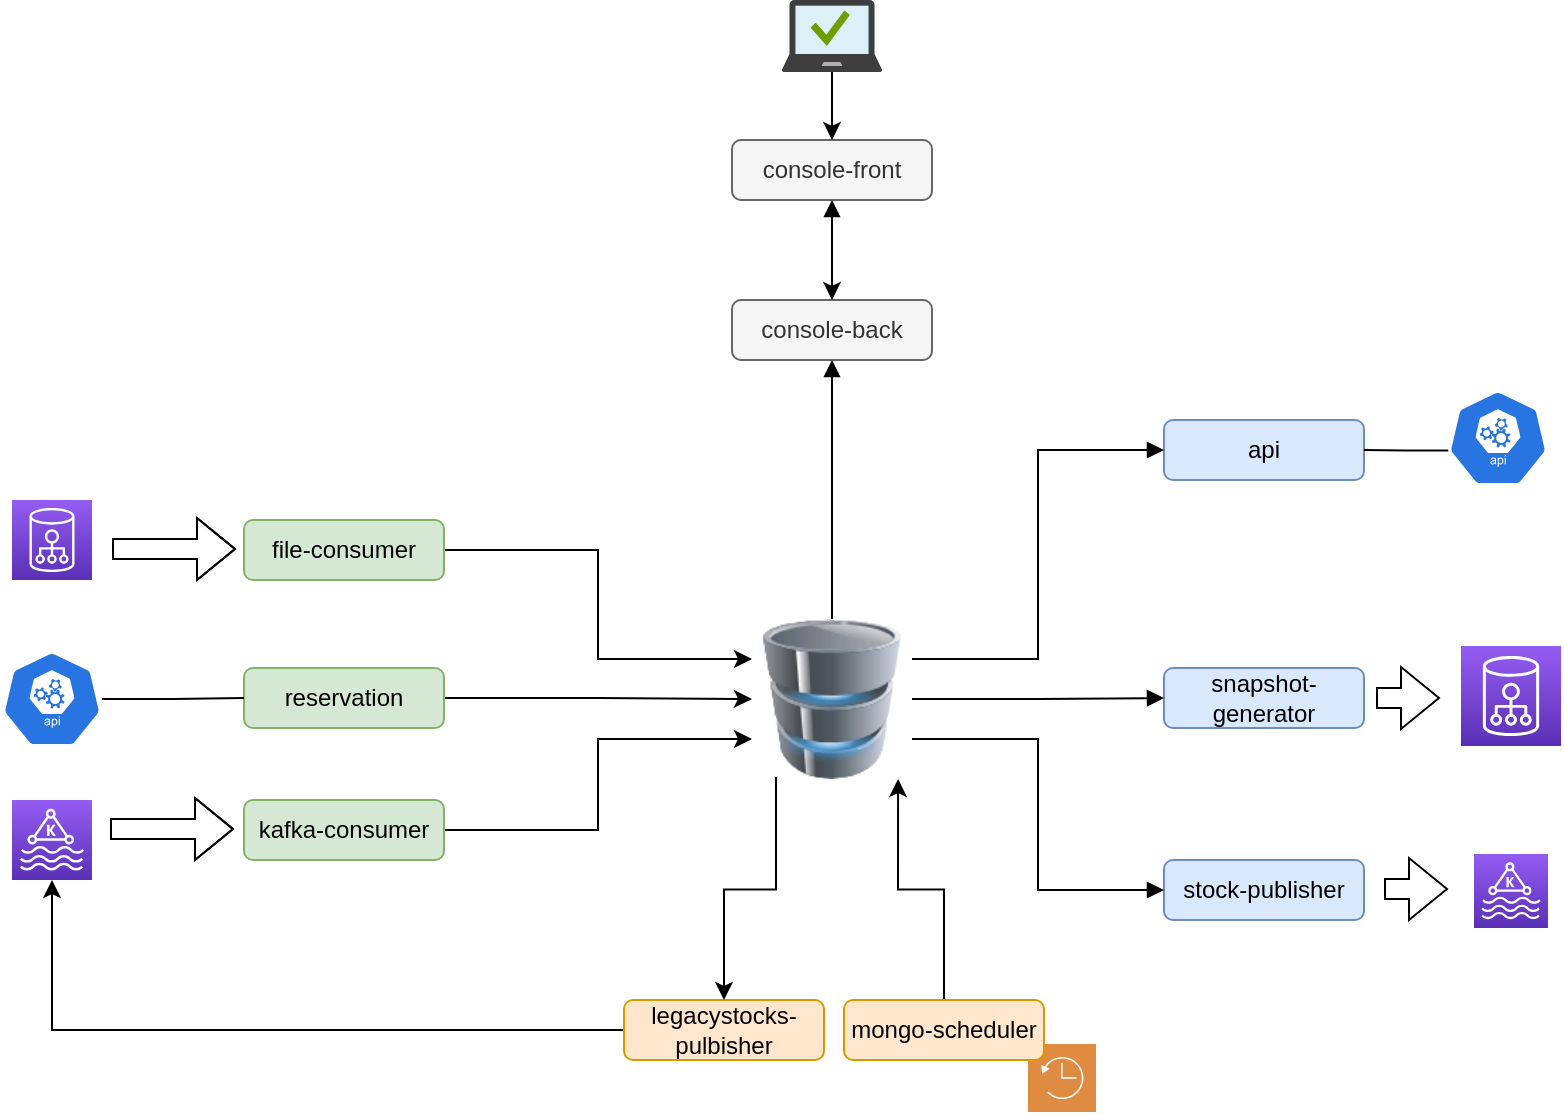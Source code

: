 <mxfile version="16.6.5" type="github">
  <diagram id="prtHgNgQTEPvFCAcTncT" name="Page-1">
    <mxGraphModel dx="1186" dy="764" grid="1" gridSize="10" guides="1" tooltips="1" connect="1" arrows="1" fold="1" page="1" pageScale="1" pageWidth="827" pageHeight="1169" math="0" shadow="0">
      <root>
        <mxCell id="0" />
        <mxCell id="1" parent="0" />
        <mxCell id="MWaIb_sKji3ZJbM-h5nQ-73" value="" style="sketch=0;pointerEvents=1;shadow=0;dashed=0;html=1;strokeColor=none;fillColor=#DF8C42;labelPosition=center;verticalLabelPosition=bottom;verticalAlign=top;align=center;outlineConnect=0;shape=mxgraph.veeam2.scheduled_backups;" vertex="1" parent="1">
          <mxGeometry x="542" y="552" width="34" height="34" as="geometry" />
        </mxCell>
        <mxCell id="MWaIb_sKji3ZJbM-h5nQ-90" style="edgeStyle=orthogonalEdgeStyle;rounded=0;orthogonalLoop=1;jettySize=auto;html=1;entryX=0;entryY=0.25;entryDx=0;entryDy=0;startArrow=none;startFill=0;strokeWidth=1;" edge="1" parent="1" source="MWaIb_sKji3ZJbM-h5nQ-2" target="MWaIb_sKji3ZJbM-h5nQ-87">
          <mxGeometry relative="1" as="geometry" />
        </mxCell>
        <mxCell id="MWaIb_sKji3ZJbM-h5nQ-2" value="file-consumer" style="rounded=1;whiteSpace=wrap;html=1;fillColor=#d5e8d4;strokeColor=#82b366;" vertex="1" parent="1">
          <mxGeometry x="150" y="290" width="100" height="30" as="geometry" />
        </mxCell>
        <mxCell id="MWaIb_sKji3ZJbM-h5nQ-92" style="edgeStyle=orthogonalEdgeStyle;rounded=0;orthogonalLoop=1;jettySize=auto;html=1;entryX=0;entryY=0.75;entryDx=0;entryDy=0;startArrow=none;startFill=0;strokeWidth=1;" edge="1" parent="1" source="MWaIb_sKji3ZJbM-h5nQ-3" target="MWaIb_sKji3ZJbM-h5nQ-87">
          <mxGeometry relative="1" as="geometry" />
        </mxCell>
        <mxCell id="MWaIb_sKji3ZJbM-h5nQ-3" value="kafka-consumer" style="rounded=1;whiteSpace=wrap;html=1;fillColor=#d5e8d4;strokeColor=#82b366;" vertex="1" parent="1">
          <mxGeometry x="150" y="430" width="100" height="30" as="geometry" />
        </mxCell>
        <mxCell id="MWaIb_sKji3ZJbM-h5nQ-91" style="edgeStyle=orthogonalEdgeStyle;rounded=0;orthogonalLoop=1;jettySize=auto;html=1;entryX=0;entryY=0.5;entryDx=0;entryDy=0;startArrow=none;startFill=0;strokeWidth=1;" edge="1" parent="1" source="MWaIb_sKji3ZJbM-h5nQ-4" target="MWaIb_sKji3ZJbM-h5nQ-87">
          <mxGeometry relative="1" as="geometry" />
        </mxCell>
        <mxCell id="MWaIb_sKji3ZJbM-h5nQ-4" value="reservation" style="rounded=1;whiteSpace=wrap;html=1;fillColor=#d5e8d4;strokeColor=#82b366;" vertex="1" parent="1">
          <mxGeometry x="150" y="364" width="100" height="30" as="geometry" />
        </mxCell>
        <mxCell id="MWaIb_sKji3ZJbM-h5nQ-5" value="api" style="rounded=1;whiteSpace=wrap;html=1;fillColor=#dae8fc;strokeColor=#6c8ebf;" vertex="1" parent="1">
          <mxGeometry x="610" y="240" width="100" height="30" as="geometry" />
        </mxCell>
        <mxCell id="MWaIb_sKji3ZJbM-h5nQ-6" value="snapshot-generator" style="rounded=1;whiteSpace=wrap;html=1;fillColor=#dae8fc;strokeColor=#6c8ebf;" vertex="1" parent="1">
          <mxGeometry x="610" y="364" width="100" height="30" as="geometry" />
        </mxCell>
        <mxCell id="MWaIb_sKji3ZJbM-h5nQ-7" value="stock-publisher" style="rounded=1;whiteSpace=wrap;html=1;fillColor=#dae8fc;strokeColor=#6c8ebf;" vertex="1" parent="1">
          <mxGeometry x="610" y="460" width="100" height="30" as="geometry" />
        </mxCell>
        <mxCell id="MWaIb_sKji3ZJbM-h5nQ-8" value="console-back" style="rounded=1;whiteSpace=wrap;html=1;fillColor=#f5f5f5;fontColor=#333333;strokeColor=#666666;" vertex="1" parent="1">
          <mxGeometry x="394" y="180" width="100" height="30" as="geometry" />
        </mxCell>
        <mxCell id="MWaIb_sKji3ZJbM-h5nQ-10" value="console-front" style="rounded=1;whiteSpace=wrap;html=1;fillColor=#f5f5f5;fontColor=#333333;strokeColor=#666666;" vertex="1" parent="1">
          <mxGeometry x="394" y="100" width="100" height="30" as="geometry" />
        </mxCell>
        <mxCell id="MWaIb_sKji3ZJbM-h5nQ-86" style="edgeStyle=orthogonalEdgeStyle;rounded=0;orthogonalLoop=1;jettySize=auto;html=1;startArrow=none;startFill=0;strokeWidth=1;entryX=0.5;entryY=1;entryDx=0;entryDy=0;entryPerimeter=0;" edge="1" parent="1" source="MWaIb_sKji3ZJbM-h5nQ-11" target="MWaIb_sKji3ZJbM-h5nQ-77">
          <mxGeometry relative="1" as="geometry">
            <mxPoint x="60" y="480" as="targetPoint" />
          </mxGeometry>
        </mxCell>
        <mxCell id="MWaIb_sKji3ZJbM-h5nQ-11" value="legacystocks-pulbisher" style="rounded=1;whiteSpace=wrap;html=1;fillColor=#ffe6cc;strokeColor=#d79b00;" vertex="1" parent="1">
          <mxGeometry x="340" y="530" width="100" height="30" as="geometry" />
        </mxCell>
        <mxCell id="MWaIb_sKji3ZJbM-h5nQ-94" style="edgeStyle=orthogonalEdgeStyle;rounded=0;orthogonalLoop=1;jettySize=auto;html=1;entryX=0.913;entryY=1;entryDx=0;entryDy=0;startArrow=none;startFill=0;strokeWidth=1;entryPerimeter=0;" edge="1" parent="1" source="MWaIb_sKji3ZJbM-h5nQ-13" target="MWaIb_sKji3ZJbM-h5nQ-87">
          <mxGeometry relative="1" as="geometry" />
        </mxCell>
        <mxCell id="MWaIb_sKji3ZJbM-h5nQ-13" value="mongo-scheduler" style="rounded=1;whiteSpace=wrap;html=1;fillColor=#ffe6cc;strokeColor=#d79b00;" vertex="1" parent="1">
          <mxGeometry x="450" y="530" width="100" height="30" as="geometry" />
        </mxCell>
        <mxCell id="MWaIb_sKji3ZJbM-h5nQ-24" style="edgeStyle=orthogonalEdgeStyle;rounded=0;orthogonalLoop=1;jettySize=auto;html=1;exitX=0.5;exitY=1;exitDx=0;exitDy=0;startArrow=block;startFill=1;entryX=0.5;entryY=0;entryDx=0;entryDy=0;" edge="1" parent="1" source="MWaIb_sKji3ZJbM-h5nQ-10" target="MWaIb_sKji3ZJbM-h5nQ-8">
          <mxGeometry relative="1" as="geometry">
            <mxPoint x="454" y="220" as="sourcePoint" />
            <mxPoint x="454" y="345" as="targetPoint" />
            <Array as="points">
              <mxPoint x="444" y="160" />
              <mxPoint x="444" y="160" />
            </Array>
          </mxGeometry>
        </mxCell>
        <mxCell id="MWaIb_sKji3ZJbM-h5nQ-57" value="" style="shape=flexArrow;endArrow=classic;html=1;rounded=0;strokeWidth=1;" edge="1" parent="1">
          <mxGeometry width="50" height="50" relative="1" as="geometry">
            <mxPoint x="83" y="444.5" as="sourcePoint" />
            <mxPoint x="145" y="444.5" as="targetPoint" />
            <Array as="points">
              <mxPoint x="115" y="444.5" />
            </Array>
          </mxGeometry>
        </mxCell>
        <mxCell id="MWaIb_sKji3ZJbM-h5nQ-58" value="" style="shape=flexArrow;endArrow=classic;html=1;rounded=0;strokeWidth=1;" edge="1" parent="1">
          <mxGeometry width="50" height="50" relative="1" as="geometry">
            <mxPoint x="84" y="304.5" as="sourcePoint" />
            <mxPoint x="146" y="304.5" as="targetPoint" />
            <Array as="points">
              <mxPoint x="116" y="304.5" />
            </Array>
          </mxGeometry>
        </mxCell>
        <mxCell id="MWaIb_sKji3ZJbM-h5nQ-71" style="edgeStyle=orthogonalEdgeStyle;rounded=0;orthogonalLoop=1;jettySize=auto;html=1;startArrow=none;startFill=0;strokeWidth=1;" edge="1" parent="1" source="MWaIb_sKji3ZJbM-h5nQ-70" target="MWaIb_sKji3ZJbM-h5nQ-10">
          <mxGeometry relative="1" as="geometry" />
        </mxCell>
        <mxCell id="MWaIb_sKji3ZJbM-h5nQ-70" value="" style="sketch=0;aspect=fixed;html=1;points=[];align=center;image;fontSize=12;image=img/lib/mscae/Managed_Desktop.svg;" vertex="1" parent="1">
          <mxGeometry x="419" y="30" width="50" height="36" as="geometry" />
        </mxCell>
        <mxCell id="MWaIb_sKji3ZJbM-h5nQ-102" style="edgeStyle=orthogonalEdgeStyle;rounded=0;orthogonalLoop=1;jettySize=auto;html=1;exitX=0.005;exitY=0.63;exitDx=0;exitDy=0;exitPerimeter=0;entryX=1;entryY=0.5;entryDx=0;entryDy=0;startArrow=none;startFill=0;endArrow=none;endFill=0;strokeWidth=1;" edge="1" parent="1" source="MWaIb_sKji3ZJbM-h5nQ-74" target="MWaIb_sKji3ZJbM-h5nQ-5">
          <mxGeometry relative="1" as="geometry" />
        </mxCell>
        <mxCell id="MWaIb_sKji3ZJbM-h5nQ-74" value="" style="sketch=0;html=1;dashed=0;whitespace=wrap;fillColor=#2875E2;strokeColor=#ffffff;points=[[0.005,0.63,0],[0.1,0.2,0],[0.9,0.2,0],[0.5,0,0],[0.995,0.63,0],[0.72,0.99,0],[0.5,1,0],[0.28,0.99,0]];shape=mxgraph.kubernetes.icon;prIcon=api" vertex="1" parent="1">
          <mxGeometry x="752" y="225" width="50" height="48" as="geometry" />
        </mxCell>
        <mxCell id="MWaIb_sKji3ZJbM-h5nQ-76" style="edgeStyle=orthogonalEdgeStyle;rounded=0;orthogonalLoop=1;jettySize=auto;html=1;startArrow=none;startFill=0;strokeWidth=1;endArrow=none;endFill=0;" edge="1" parent="1" source="MWaIb_sKji3ZJbM-h5nQ-75" target="MWaIb_sKji3ZJbM-h5nQ-4">
          <mxGeometry relative="1" as="geometry" />
        </mxCell>
        <mxCell id="MWaIb_sKji3ZJbM-h5nQ-75" value="" style="sketch=0;html=1;dashed=0;whitespace=wrap;fillColor=#2875E2;strokeColor=#ffffff;points=[[0.005,0.63,0],[0.1,0.2,0],[0.9,0.2,0],[0.5,0,0],[0.995,0.63,0],[0.72,0.99,0],[0.5,1,0],[0.28,0.99,0]];shape=mxgraph.kubernetes.icon;prIcon=api" vertex="1" parent="1">
          <mxGeometry x="29" y="355.5" width="50" height="48" as="geometry" />
        </mxCell>
        <mxCell id="MWaIb_sKji3ZJbM-h5nQ-77" value="" style="sketch=0;points=[[0,0,0],[0.25,0,0],[0.5,0,0],[0.75,0,0],[1,0,0],[0,1,0],[0.25,1,0],[0.5,1,0],[0.75,1,0],[1,1,0],[0,0.25,0],[0,0.5,0],[0,0.75,0],[1,0.25,0],[1,0.5,0],[1,0.75,0]];outlineConnect=0;fontColor=#232F3E;gradientColor=#945DF2;gradientDirection=north;fillColor=#5A30B5;strokeColor=#ffffff;dashed=0;verticalLabelPosition=bottom;verticalAlign=top;align=center;html=1;fontSize=12;fontStyle=0;aspect=fixed;shape=mxgraph.aws4.resourceIcon;resIcon=mxgraph.aws4.managed_streaming_for_kafka;" vertex="1" parent="1">
          <mxGeometry x="34" y="430" width="40" height="40" as="geometry" />
        </mxCell>
        <mxCell id="MWaIb_sKji3ZJbM-h5nQ-83" value="" style="sketch=0;points=[[0,0,0],[0.25,0,0],[0.5,0,0],[0.75,0,0],[1,0,0],[0,1,0],[0.25,1,0],[0.5,1,0],[0.75,1,0],[1,1,0],[0,0.25,0],[0,0.5,0],[0,0.75,0],[1,0.25,0],[1,0.5,0],[1,0.75,0]];outlineConnect=0;fontColor=#232F3E;gradientColor=#945DF2;gradientDirection=north;fillColor=#5A30B5;strokeColor=#ffffff;dashed=0;verticalLabelPosition=bottom;verticalAlign=top;align=center;html=1;fontSize=12;fontStyle=0;aspect=fixed;shape=mxgraph.aws4.resourceIcon;resIcon=mxgraph.aws4.managed_streaming_for_kafka;" vertex="1" parent="1">
          <mxGeometry x="765" y="457" width="37" height="37" as="geometry" />
        </mxCell>
        <mxCell id="MWaIb_sKji3ZJbM-h5nQ-93" style="edgeStyle=orthogonalEdgeStyle;rounded=0;orthogonalLoop=1;jettySize=auto;html=1;exitX=0.15;exitY=0.988;exitDx=0;exitDy=0;entryX=0.5;entryY=0;entryDx=0;entryDy=0;startArrow=none;startFill=0;strokeWidth=1;exitPerimeter=0;" edge="1" parent="1" source="MWaIb_sKji3ZJbM-h5nQ-87" target="MWaIb_sKji3ZJbM-h5nQ-11">
          <mxGeometry relative="1" as="geometry" />
        </mxCell>
        <mxCell id="MWaIb_sKji3ZJbM-h5nQ-95" style="edgeStyle=orthogonalEdgeStyle;rounded=0;orthogonalLoop=1;jettySize=auto;html=1;exitX=1;exitY=0.25;exitDx=0;exitDy=0;entryX=0;entryY=0.5;entryDx=0;entryDy=0;startArrow=none;startFill=0;endArrow=block;endFill=1;strokeWidth=1;" edge="1" parent="1" source="MWaIb_sKji3ZJbM-h5nQ-87" target="MWaIb_sKji3ZJbM-h5nQ-5">
          <mxGeometry relative="1" as="geometry" />
        </mxCell>
        <mxCell id="MWaIb_sKji3ZJbM-h5nQ-96" style="edgeStyle=orthogonalEdgeStyle;rounded=0;orthogonalLoop=1;jettySize=auto;html=1;entryX=0.5;entryY=1;entryDx=0;entryDy=0;startArrow=none;startFill=0;endArrow=block;endFill=1;strokeWidth=1;" edge="1" parent="1" source="MWaIb_sKji3ZJbM-h5nQ-87" target="MWaIb_sKji3ZJbM-h5nQ-8">
          <mxGeometry relative="1" as="geometry" />
        </mxCell>
        <mxCell id="MWaIb_sKji3ZJbM-h5nQ-97" style="edgeStyle=orthogonalEdgeStyle;rounded=0;orthogonalLoop=1;jettySize=auto;html=1;exitX=1;exitY=0.75;exitDx=0;exitDy=0;entryX=0;entryY=0.5;entryDx=0;entryDy=0;startArrow=none;startFill=0;endArrow=block;endFill=1;strokeWidth=1;" edge="1" parent="1" source="MWaIb_sKji3ZJbM-h5nQ-87" target="MWaIb_sKji3ZJbM-h5nQ-7">
          <mxGeometry relative="1" as="geometry" />
        </mxCell>
        <mxCell id="MWaIb_sKji3ZJbM-h5nQ-98" style="edgeStyle=orthogonalEdgeStyle;rounded=0;orthogonalLoop=1;jettySize=auto;html=1;exitX=1;exitY=0.5;exitDx=0;exitDy=0;startArrow=none;startFill=0;endArrow=block;endFill=1;strokeWidth=1;" edge="1" parent="1" source="MWaIb_sKji3ZJbM-h5nQ-87" target="MWaIb_sKji3ZJbM-h5nQ-6">
          <mxGeometry relative="1" as="geometry" />
        </mxCell>
        <mxCell id="MWaIb_sKji3ZJbM-h5nQ-87" value="" style="image;html=1;image=img/lib/clip_art/computers/Database_128x128.png" vertex="1" parent="1">
          <mxGeometry x="404" y="339.5" width="80" height="80" as="geometry" />
        </mxCell>
        <mxCell id="MWaIb_sKji3ZJbM-h5nQ-99" value="" style="shape=flexArrow;endArrow=classic;html=1;rounded=0;strokeWidth=1;" edge="1" parent="1">
          <mxGeometry width="50" height="50" relative="1" as="geometry">
            <mxPoint x="716" y="379" as="sourcePoint" />
            <mxPoint x="748" y="379" as="targetPoint" />
            <Array as="points">
              <mxPoint x="748" y="379" />
            </Array>
          </mxGeometry>
        </mxCell>
        <mxCell id="MWaIb_sKji3ZJbM-h5nQ-107" value="" style="shape=flexArrow;endArrow=classic;html=1;rounded=0;strokeWidth=1;" edge="1" parent="1">
          <mxGeometry width="50" height="50" relative="1" as="geometry">
            <mxPoint x="720" y="474.5" as="sourcePoint" />
            <mxPoint x="752" y="474.5" as="targetPoint" />
            <Array as="points">
              <mxPoint x="752" y="474.5" />
            </Array>
          </mxGeometry>
        </mxCell>
        <mxCell id="MWaIb_sKji3ZJbM-h5nQ-111" value="" style="sketch=0;points=[[0,0,0],[0.25,0,0],[0.5,0,0],[0.75,0,0],[1,0,0],[0,1,0],[0.25,1,0],[0.5,1,0],[0.75,1,0],[1,1,0],[0,0.25,0],[0,0.5,0],[0,0.75,0],[1,0.25,0],[1,0.5,0],[1,0.75,0]];outlineConnect=0;fontColor=#232F3E;gradientColor=#945DF2;gradientDirection=north;fillColor=#5A30B5;strokeColor=#ffffff;dashed=0;verticalLabelPosition=bottom;verticalAlign=top;align=center;html=1;fontSize=12;fontStyle=0;aspect=fixed;shape=mxgraph.aws4.resourceIcon;resIcon=mxgraph.aws4.cloud_directory;" vertex="1" parent="1">
          <mxGeometry x="34" y="280" width="40" height="40" as="geometry" />
        </mxCell>
        <mxCell id="MWaIb_sKji3ZJbM-h5nQ-112" value="" style="sketch=0;points=[[0,0,0],[0.25,0,0],[0.5,0,0],[0.75,0,0],[1,0,0],[0,1,0],[0.25,1,0],[0.5,1,0],[0.75,1,0],[1,1,0],[0,0.25,0],[0,0.5,0],[0,0.75,0],[1,0.25,0],[1,0.5,0],[1,0.75,0]];outlineConnect=0;fontColor=#232F3E;gradientColor=#945DF2;gradientDirection=north;fillColor=#5A30B5;strokeColor=#ffffff;dashed=0;verticalLabelPosition=bottom;verticalAlign=top;align=center;html=1;fontSize=12;fontStyle=0;aspect=fixed;shape=mxgraph.aws4.resourceIcon;resIcon=mxgraph.aws4.cloud_directory;" vertex="1" parent="1">
          <mxGeometry x="758.5" y="353" width="50" height="50" as="geometry" />
        </mxCell>
      </root>
    </mxGraphModel>
  </diagram>
</mxfile>
